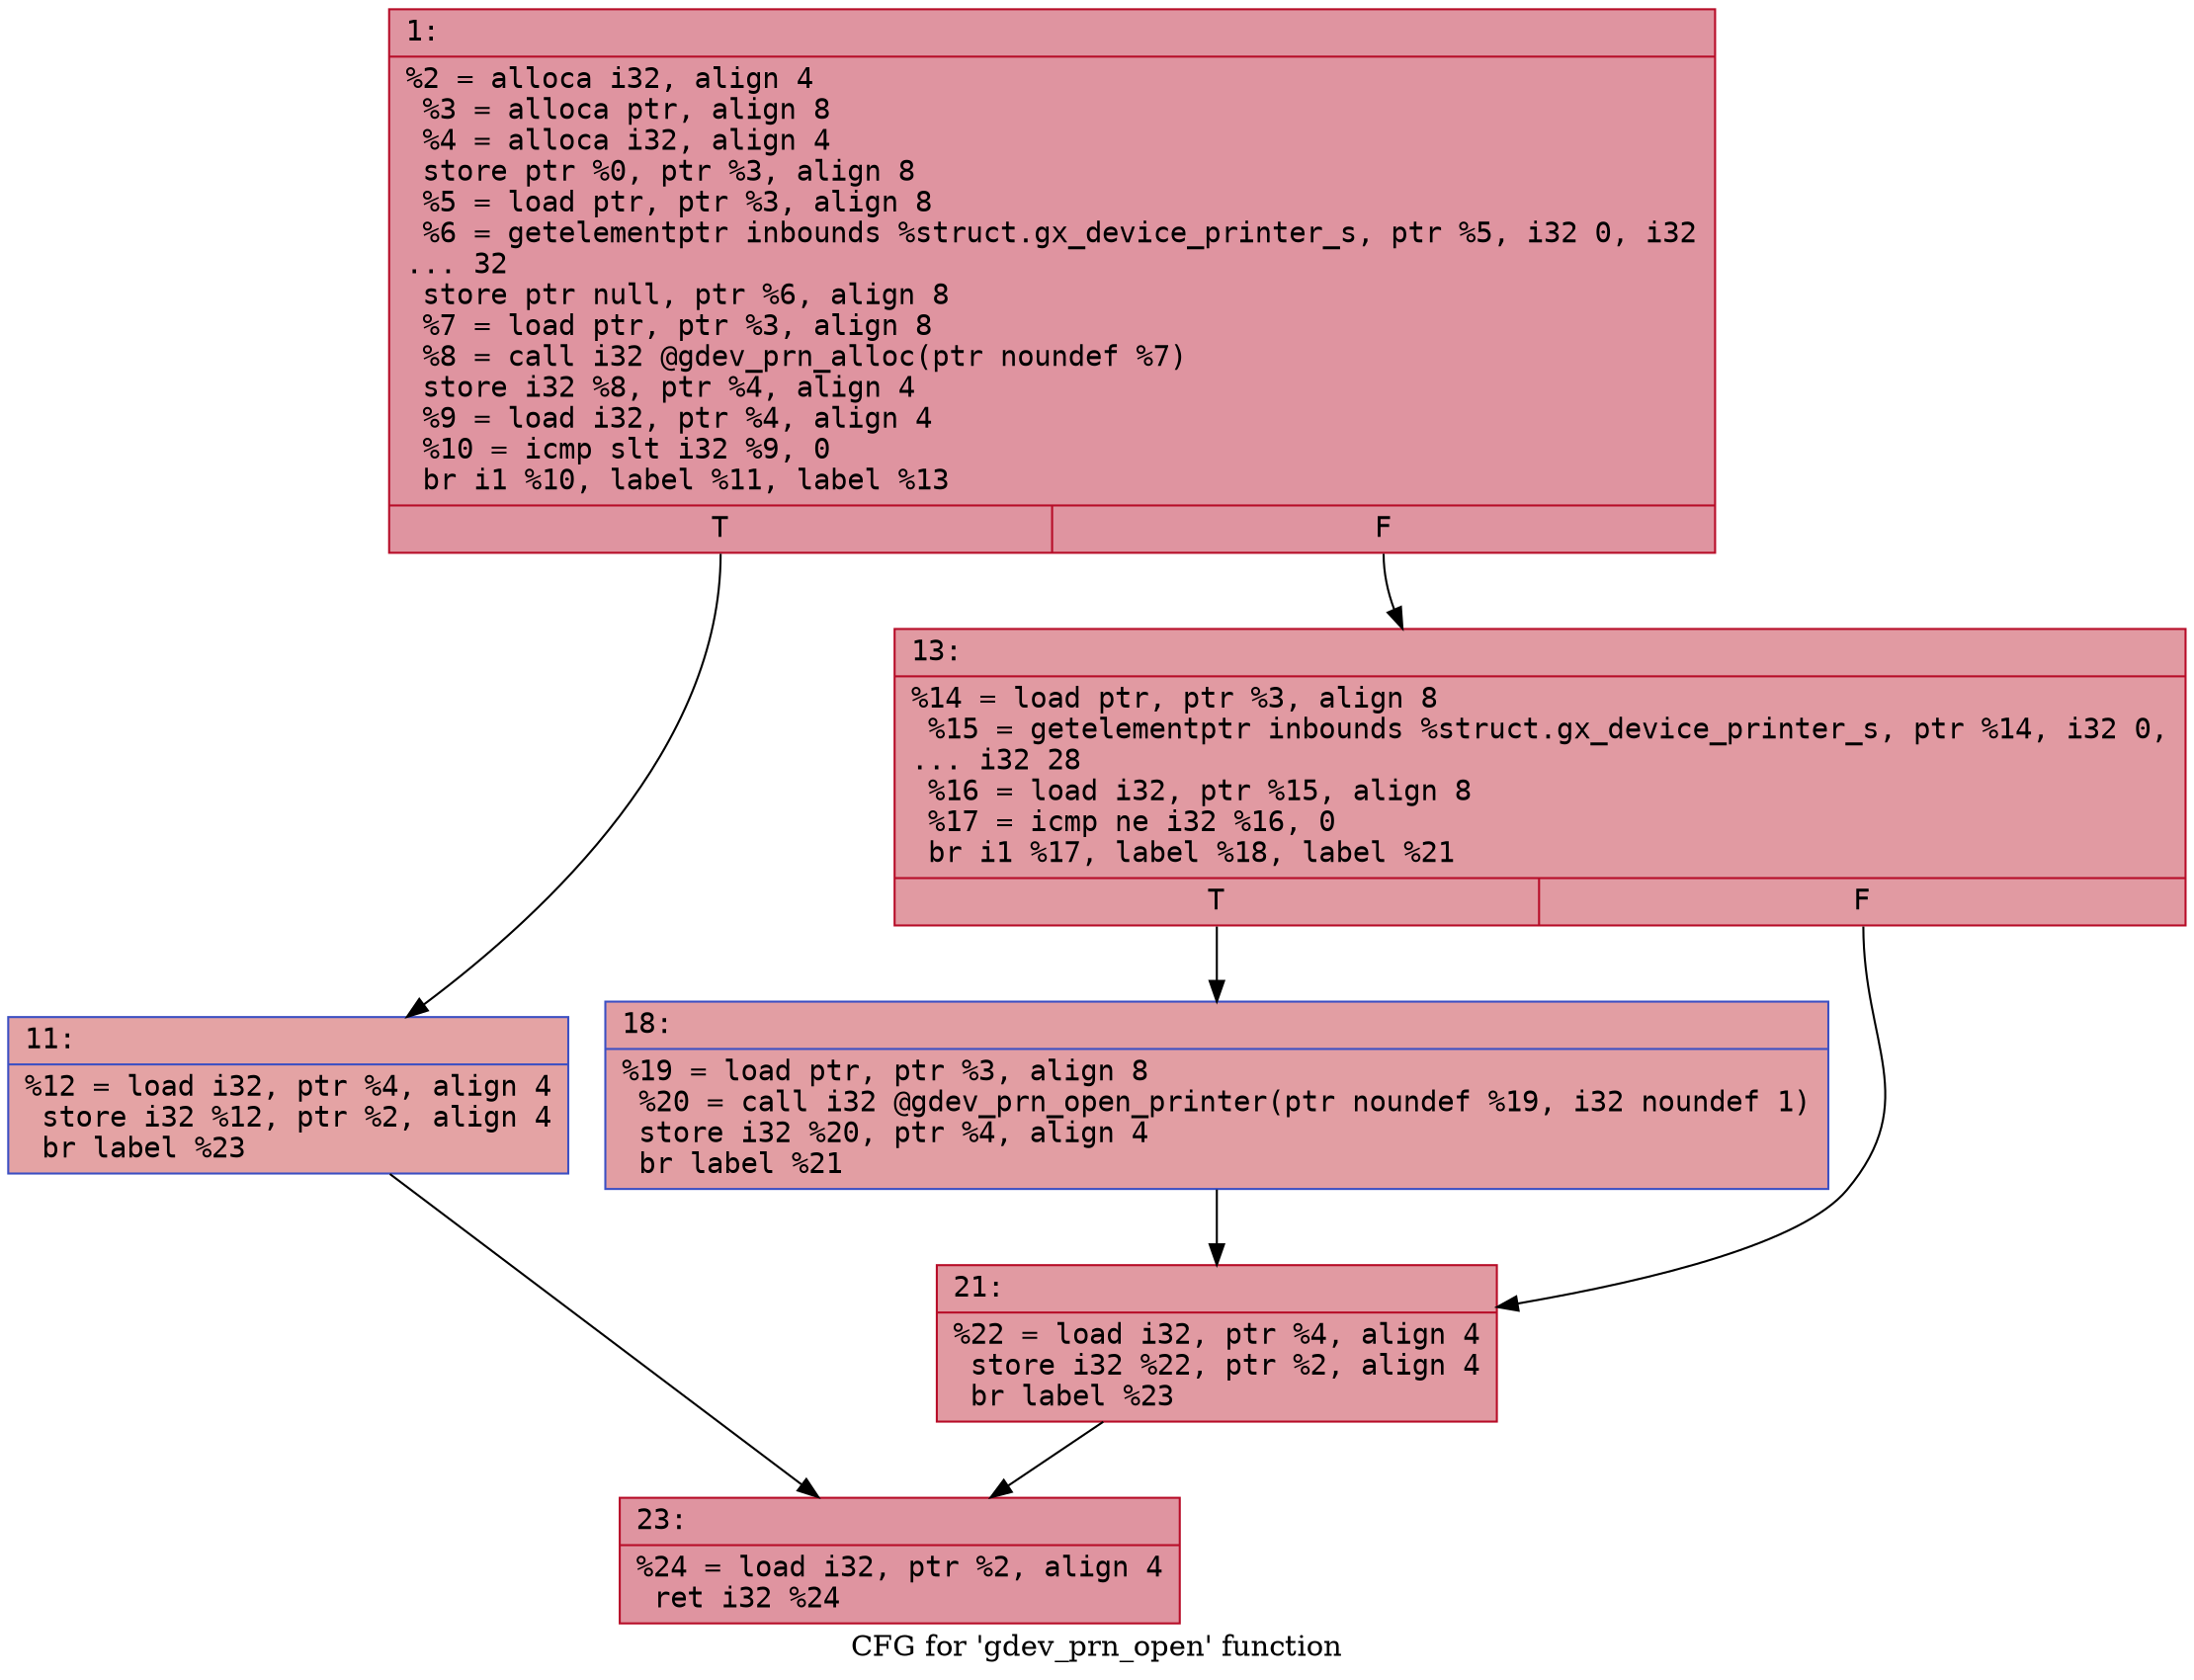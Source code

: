 digraph "CFG for 'gdev_prn_open' function" {
	label="CFG for 'gdev_prn_open' function";

	Node0x600001406300 [shape=record,color="#b70d28ff", style=filled, fillcolor="#b70d2870" fontname="Courier",label="{1:\l|  %2 = alloca i32, align 4\l  %3 = alloca ptr, align 8\l  %4 = alloca i32, align 4\l  store ptr %0, ptr %3, align 8\l  %5 = load ptr, ptr %3, align 8\l  %6 = getelementptr inbounds %struct.gx_device_printer_s, ptr %5, i32 0, i32\l... 32\l  store ptr null, ptr %6, align 8\l  %7 = load ptr, ptr %3, align 8\l  %8 = call i32 @gdev_prn_alloc(ptr noundef %7)\l  store i32 %8, ptr %4, align 4\l  %9 = load i32, ptr %4, align 4\l  %10 = icmp slt i32 %9, 0\l  br i1 %10, label %11, label %13\l|{<s0>T|<s1>F}}"];
	Node0x600001406300:s0 -> Node0x600001406350[tooltip="1 -> 11\nProbability 37.50%" ];
	Node0x600001406300:s1 -> Node0x6000014063a0[tooltip="1 -> 13\nProbability 62.50%" ];
	Node0x600001406350 [shape=record,color="#3d50c3ff", style=filled, fillcolor="#c32e3170" fontname="Courier",label="{11:\l|  %12 = load i32, ptr %4, align 4\l  store i32 %12, ptr %2, align 4\l  br label %23\l}"];
	Node0x600001406350 -> Node0x600001406490[tooltip="11 -> 23\nProbability 100.00%" ];
	Node0x6000014063a0 [shape=record,color="#b70d28ff", style=filled, fillcolor="#bb1b2c70" fontname="Courier",label="{13:\l|  %14 = load ptr, ptr %3, align 8\l  %15 = getelementptr inbounds %struct.gx_device_printer_s, ptr %14, i32 0,\l... i32 28\l  %16 = load i32, ptr %15, align 8\l  %17 = icmp ne i32 %16, 0\l  br i1 %17, label %18, label %21\l|{<s0>T|<s1>F}}"];
	Node0x6000014063a0:s0 -> Node0x6000014063f0[tooltip="13 -> 18\nProbability 62.50%" ];
	Node0x6000014063a0:s1 -> Node0x600001406440[tooltip="13 -> 21\nProbability 37.50%" ];
	Node0x6000014063f0 [shape=record,color="#3d50c3ff", style=filled, fillcolor="#be242e70" fontname="Courier",label="{18:\l|  %19 = load ptr, ptr %3, align 8\l  %20 = call i32 @gdev_prn_open_printer(ptr noundef %19, i32 noundef 1)\l  store i32 %20, ptr %4, align 4\l  br label %21\l}"];
	Node0x6000014063f0 -> Node0x600001406440[tooltip="18 -> 21\nProbability 100.00%" ];
	Node0x600001406440 [shape=record,color="#b70d28ff", style=filled, fillcolor="#bb1b2c70" fontname="Courier",label="{21:\l|  %22 = load i32, ptr %4, align 4\l  store i32 %22, ptr %2, align 4\l  br label %23\l}"];
	Node0x600001406440 -> Node0x600001406490[tooltip="21 -> 23\nProbability 100.00%" ];
	Node0x600001406490 [shape=record,color="#b70d28ff", style=filled, fillcolor="#b70d2870" fontname="Courier",label="{23:\l|  %24 = load i32, ptr %2, align 4\l  ret i32 %24\l}"];
}
